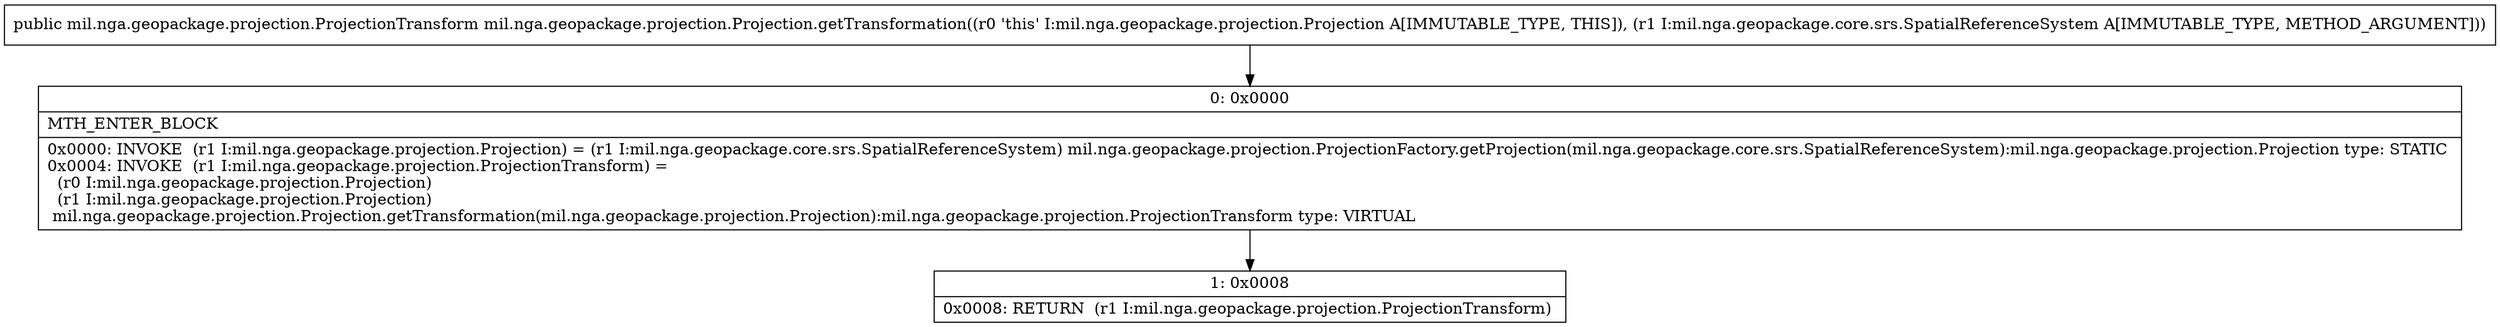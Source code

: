 digraph "CFG formil.nga.geopackage.projection.Projection.getTransformation(Lmil\/nga\/geopackage\/core\/srs\/SpatialReferenceSystem;)Lmil\/nga\/geopackage\/projection\/ProjectionTransform;" {
Node_0 [shape=record,label="{0\:\ 0x0000|MTH_ENTER_BLOCK\l|0x0000: INVOKE  (r1 I:mil.nga.geopackage.projection.Projection) = (r1 I:mil.nga.geopackage.core.srs.SpatialReferenceSystem) mil.nga.geopackage.projection.ProjectionFactory.getProjection(mil.nga.geopackage.core.srs.SpatialReferenceSystem):mil.nga.geopackage.projection.Projection type: STATIC \l0x0004: INVOKE  (r1 I:mil.nga.geopackage.projection.ProjectionTransform) = \l  (r0 I:mil.nga.geopackage.projection.Projection)\l  (r1 I:mil.nga.geopackage.projection.Projection)\l mil.nga.geopackage.projection.Projection.getTransformation(mil.nga.geopackage.projection.Projection):mil.nga.geopackage.projection.ProjectionTransform type: VIRTUAL \l}"];
Node_1 [shape=record,label="{1\:\ 0x0008|0x0008: RETURN  (r1 I:mil.nga.geopackage.projection.ProjectionTransform) \l}"];
MethodNode[shape=record,label="{public mil.nga.geopackage.projection.ProjectionTransform mil.nga.geopackage.projection.Projection.getTransformation((r0 'this' I:mil.nga.geopackage.projection.Projection A[IMMUTABLE_TYPE, THIS]), (r1 I:mil.nga.geopackage.core.srs.SpatialReferenceSystem A[IMMUTABLE_TYPE, METHOD_ARGUMENT])) }"];
MethodNode -> Node_0;
Node_0 -> Node_1;
}

